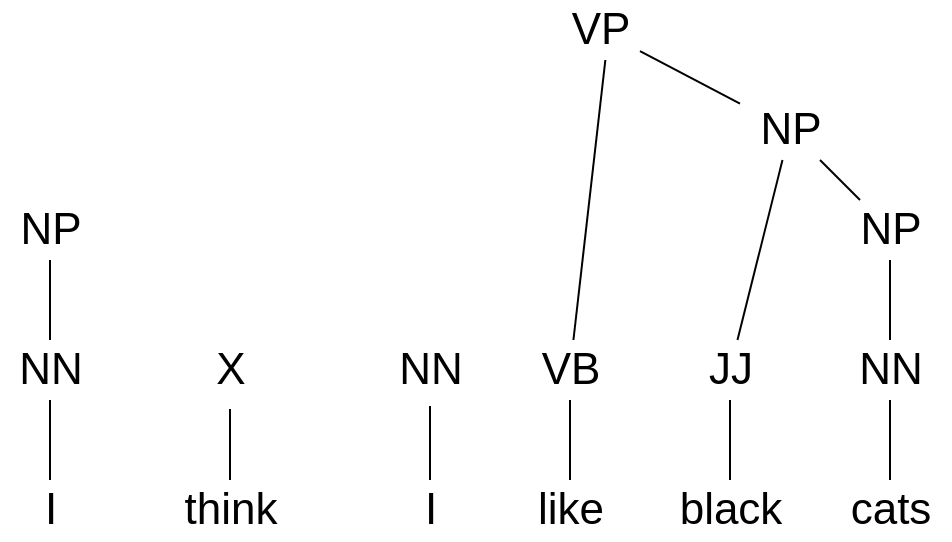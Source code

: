 <mxfile version="13.8.0" type="device"><diagram id="jjZB-hGaP_YNQ25k7yFO" name="Page-1"><mxGraphModel dx="1422" dy="705" grid="1" gridSize="10" guides="1" tooltips="1" connect="1" arrows="1" fold="1" page="1" pageScale="1" pageWidth="850" pageHeight="1100" math="0" shadow="0"><root><mxCell id="0"/><mxCell id="1" parent="0"/><mxCell id="gtPL3cc24zBkbPk8c3iD-33" style="edgeStyle=none;rounded=0;orthogonalLoop=1;jettySize=auto;html=1;endArrow=none;endFill=0;fontSize=22;" edge="1" parent="1" source="gtPL3cc24zBkbPk8c3iD-10" target="gtPL3cc24zBkbPk8c3iD-21"><mxGeometry relative="1" as="geometry"/></mxCell><mxCell id="gtPL3cc24zBkbPk8c3iD-10" value="I" style="text;html=1;align=center;verticalAlign=middle;resizable=0;points=[];autosize=1;fontSize=22;" vertex="1" parent="1"><mxGeometry x="200" y="665" width="20" height="30" as="geometry"/></mxCell><mxCell id="gtPL3cc24zBkbPk8c3iD-32" style="edgeStyle=none;rounded=0;orthogonalLoop=1;jettySize=auto;html=1;entryX=0.5;entryY=1.15;entryDx=0;entryDy=0;entryPerimeter=0;endArrow=none;endFill=0;fontSize=22;" edge="1" parent="1" source="gtPL3cc24zBkbPk8c3iD-11" target="gtPL3cc24zBkbPk8c3iD-20"><mxGeometry relative="1" as="geometry"/></mxCell><mxCell id="gtPL3cc24zBkbPk8c3iD-11" value="think" style="text;html=1;align=center;verticalAlign=middle;resizable=0;points=[];autosize=1;fontSize=22;" vertex="1" parent="1"><mxGeometry x="270" y="665" width="60" height="30" as="geometry"/></mxCell><mxCell id="gtPL3cc24zBkbPk8c3iD-31" style="edgeStyle=none;rounded=0;orthogonalLoop=1;jettySize=auto;html=1;entryX=0.5;entryY=1.1;entryDx=0;entryDy=0;entryPerimeter=0;endArrow=none;endFill=0;fontSize=22;" edge="1" parent="1" source="gtPL3cc24zBkbPk8c3iD-12" target="gtPL3cc24zBkbPk8c3iD-19"><mxGeometry relative="1" as="geometry"/></mxCell><mxCell id="gtPL3cc24zBkbPk8c3iD-12" value="I" style="text;html=1;align=center;verticalAlign=middle;resizable=0;points=[];autosize=1;fontSize=22;" vertex="1" parent="1"><mxGeometry x="390" y="665" width="20" height="30" as="geometry"/></mxCell><mxCell id="gtPL3cc24zBkbPk8c3iD-30" style="edgeStyle=none;rounded=0;orthogonalLoop=1;jettySize=auto;html=1;endArrow=none;endFill=0;fontSize=22;" edge="1" parent="1" source="gtPL3cc24zBkbPk8c3iD-13" target="gtPL3cc24zBkbPk8c3iD-18"><mxGeometry relative="1" as="geometry"/></mxCell><mxCell id="gtPL3cc24zBkbPk8c3iD-13" value="like" style="text;html=1;align=center;verticalAlign=middle;resizable=0;points=[];autosize=1;fontSize=22;" vertex="1" parent="1"><mxGeometry x="445" y="665" width="50" height="30" as="geometry"/></mxCell><mxCell id="gtPL3cc24zBkbPk8c3iD-25" style="edgeStyle=none;rounded=0;orthogonalLoop=1;jettySize=auto;html=1;endArrow=none;endFill=0;fontSize=22;" edge="1" parent="1" source="gtPL3cc24zBkbPk8c3iD-14" target="gtPL3cc24zBkbPk8c3iD-16"><mxGeometry relative="1" as="geometry"/></mxCell><mxCell id="gtPL3cc24zBkbPk8c3iD-14" value="black" style="text;html=1;align=center;verticalAlign=middle;resizable=0;points=[];autosize=1;fontSize=22;" vertex="1" parent="1"><mxGeometry x="515" y="665" width="70" height="30" as="geometry"/></mxCell><mxCell id="gtPL3cc24zBkbPk8c3iD-26" style="edgeStyle=none;rounded=0;orthogonalLoop=1;jettySize=auto;html=1;endArrow=none;endFill=0;fontSize=22;" edge="1" parent="1" source="gtPL3cc24zBkbPk8c3iD-15" target="gtPL3cc24zBkbPk8c3iD-17"><mxGeometry relative="1" as="geometry"/></mxCell><mxCell id="gtPL3cc24zBkbPk8c3iD-15" value="cats" style="text;html=1;align=center;verticalAlign=middle;resizable=0;points=[];autosize=1;fontSize=22;" vertex="1" parent="1"><mxGeometry x="600" y="665" width="60" height="30" as="geometry"/></mxCell><mxCell id="gtPL3cc24zBkbPk8c3iD-29" style="edgeStyle=none;rounded=0;orthogonalLoop=1;jettySize=auto;html=1;endArrow=none;endFill=0;fontSize=22;" edge="1" parent="1" source="gtPL3cc24zBkbPk8c3iD-16" target="gtPL3cc24zBkbPk8c3iD-23"><mxGeometry relative="1" as="geometry"/></mxCell><mxCell id="gtPL3cc24zBkbPk8c3iD-16" value="JJ" style="text;html=1;align=center;verticalAlign=middle;resizable=0;points=[];autosize=1;fontSize=22;" vertex="1" parent="1"><mxGeometry x="530" y="595" width="40" height="30" as="geometry"/></mxCell><mxCell id="gtPL3cc24zBkbPk8c3iD-27" style="edgeStyle=none;rounded=0;orthogonalLoop=1;jettySize=auto;html=1;endArrow=none;endFill=0;fontSize=22;" edge="1" parent="1" source="gtPL3cc24zBkbPk8c3iD-17" target="gtPL3cc24zBkbPk8c3iD-22"><mxGeometry relative="1" as="geometry"/></mxCell><mxCell id="gtPL3cc24zBkbPk8c3iD-17" value="NN" style="text;html=1;align=center;verticalAlign=middle;resizable=0;points=[];autosize=1;fontSize=22;" vertex="1" parent="1"><mxGeometry x="605" y="595" width="50" height="30" as="geometry"/></mxCell><mxCell id="gtPL3cc24zBkbPk8c3iD-37" style="edgeStyle=none;rounded=0;orthogonalLoop=1;jettySize=auto;html=1;entryX=0.567;entryY=1;entryDx=0;entryDy=0;entryPerimeter=0;endArrow=none;endFill=0;fontSize=22;" edge="1" parent="1" source="gtPL3cc24zBkbPk8c3iD-18" target="gtPL3cc24zBkbPk8c3iD-36"><mxGeometry relative="1" as="geometry"/></mxCell><mxCell id="gtPL3cc24zBkbPk8c3iD-18" value="VB" style="text;html=1;align=center;verticalAlign=middle;resizable=0;points=[];autosize=1;fontSize=22;" vertex="1" parent="1"><mxGeometry x="450" y="595" width="40" height="30" as="geometry"/></mxCell><mxCell id="gtPL3cc24zBkbPk8c3iD-19" value="NN" style="text;html=1;align=center;verticalAlign=middle;resizable=0;points=[];autosize=1;fontSize=22;" vertex="1" parent="1"><mxGeometry x="375" y="595" width="50" height="30" as="geometry"/></mxCell><mxCell id="gtPL3cc24zBkbPk8c3iD-20" value="X" style="text;html=1;align=center;verticalAlign=middle;resizable=0;points=[];autosize=1;fontSize=22;" vertex="1" parent="1"><mxGeometry x="285" y="595" width="30" height="30" as="geometry"/></mxCell><mxCell id="gtPL3cc24zBkbPk8c3iD-35" style="edgeStyle=none;rounded=0;orthogonalLoop=1;jettySize=auto;html=1;endArrow=none;endFill=0;fontSize=22;" edge="1" parent="1" source="gtPL3cc24zBkbPk8c3iD-21" target="gtPL3cc24zBkbPk8c3iD-34"><mxGeometry relative="1" as="geometry"/></mxCell><mxCell id="gtPL3cc24zBkbPk8c3iD-21" value="NN" style="text;html=1;align=center;verticalAlign=middle;resizable=0;points=[];autosize=1;fontSize=22;" vertex="1" parent="1"><mxGeometry x="185" y="595" width="50" height="30" as="geometry"/></mxCell><mxCell id="gtPL3cc24zBkbPk8c3iD-28" style="edgeStyle=none;rounded=0;orthogonalLoop=1;jettySize=auto;html=1;endArrow=none;endFill=0;fontSize=22;" edge="1" parent="1" source="gtPL3cc24zBkbPk8c3iD-22" target="gtPL3cc24zBkbPk8c3iD-23"><mxGeometry relative="1" as="geometry"/></mxCell><mxCell id="gtPL3cc24zBkbPk8c3iD-22" value="NP" style="text;html=1;align=center;verticalAlign=middle;resizable=0;points=[];autosize=1;fontSize=22;" vertex="1" parent="1"><mxGeometry x="605" y="525" width="50" height="30" as="geometry"/></mxCell><mxCell id="gtPL3cc24zBkbPk8c3iD-38" style="edgeStyle=none;rounded=0;orthogonalLoop=1;jettySize=auto;html=1;endArrow=none;endFill=0;fontSize=22;" edge="1" parent="1" source="gtPL3cc24zBkbPk8c3iD-23" target="gtPL3cc24zBkbPk8c3iD-36"><mxGeometry relative="1" as="geometry"><mxPoint x="500" y="460" as="targetPoint"/></mxGeometry></mxCell><mxCell id="gtPL3cc24zBkbPk8c3iD-23" value="NP" style="text;html=1;align=center;verticalAlign=middle;resizable=0;points=[];autosize=1;fontSize=22;" vertex="1" parent="1"><mxGeometry x="555" y="475" width="50" height="30" as="geometry"/></mxCell><mxCell id="gtPL3cc24zBkbPk8c3iD-34" value="NP" style="text;html=1;align=center;verticalAlign=middle;resizable=0;points=[];autosize=1;fontSize=22;" vertex="1" parent="1"><mxGeometry x="185" y="525" width="50" height="30" as="geometry"/></mxCell><mxCell id="gtPL3cc24zBkbPk8c3iD-36" value="VP" style="text;html=1;align=center;verticalAlign=middle;resizable=0;points=[];autosize=1;fontSize=22;" vertex="1" parent="1"><mxGeometry x="465" y="425" width="40" height="30" as="geometry"/></mxCell></root></mxGraphModel></diagram></mxfile>